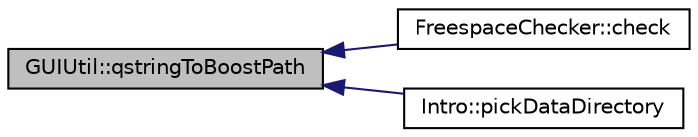 digraph "GUIUtil::qstringToBoostPath"
{
  edge [fontname="Helvetica",fontsize="10",labelfontname="Helvetica",labelfontsize="10"];
  node [fontname="Helvetica",fontsize="10",shape=record];
  rankdir="LR";
  Node276 [label="GUIUtil::qstringToBoostPath",height=0.2,width=0.4,color="black", fillcolor="grey75", style="filled", fontcolor="black"];
  Node276 -> Node277 [dir="back",color="midnightblue",fontsize="10",style="solid",fontname="Helvetica"];
  Node277 [label="FreespaceChecker::check",height=0.2,width=0.4,color="black", fillcolor="white", style="filled",URL="$class_freespace_checker.html#afb1648f73f72526df2dc0a25e047bbfd"];
  Node276 -> Node278 [dir="back",color="midnightblue",fontsize="10",style="solid",fontname="Helvetica"];
  Node278 [label="Intro::pickDataDirectory",height=0.2,width=0.4,color="black", fillcolor="white", style="filled",URL="$class_intro.html#a3e0e541cd0e55fe71484055964925cfc",tooltip="Determine data directory. "];
}
